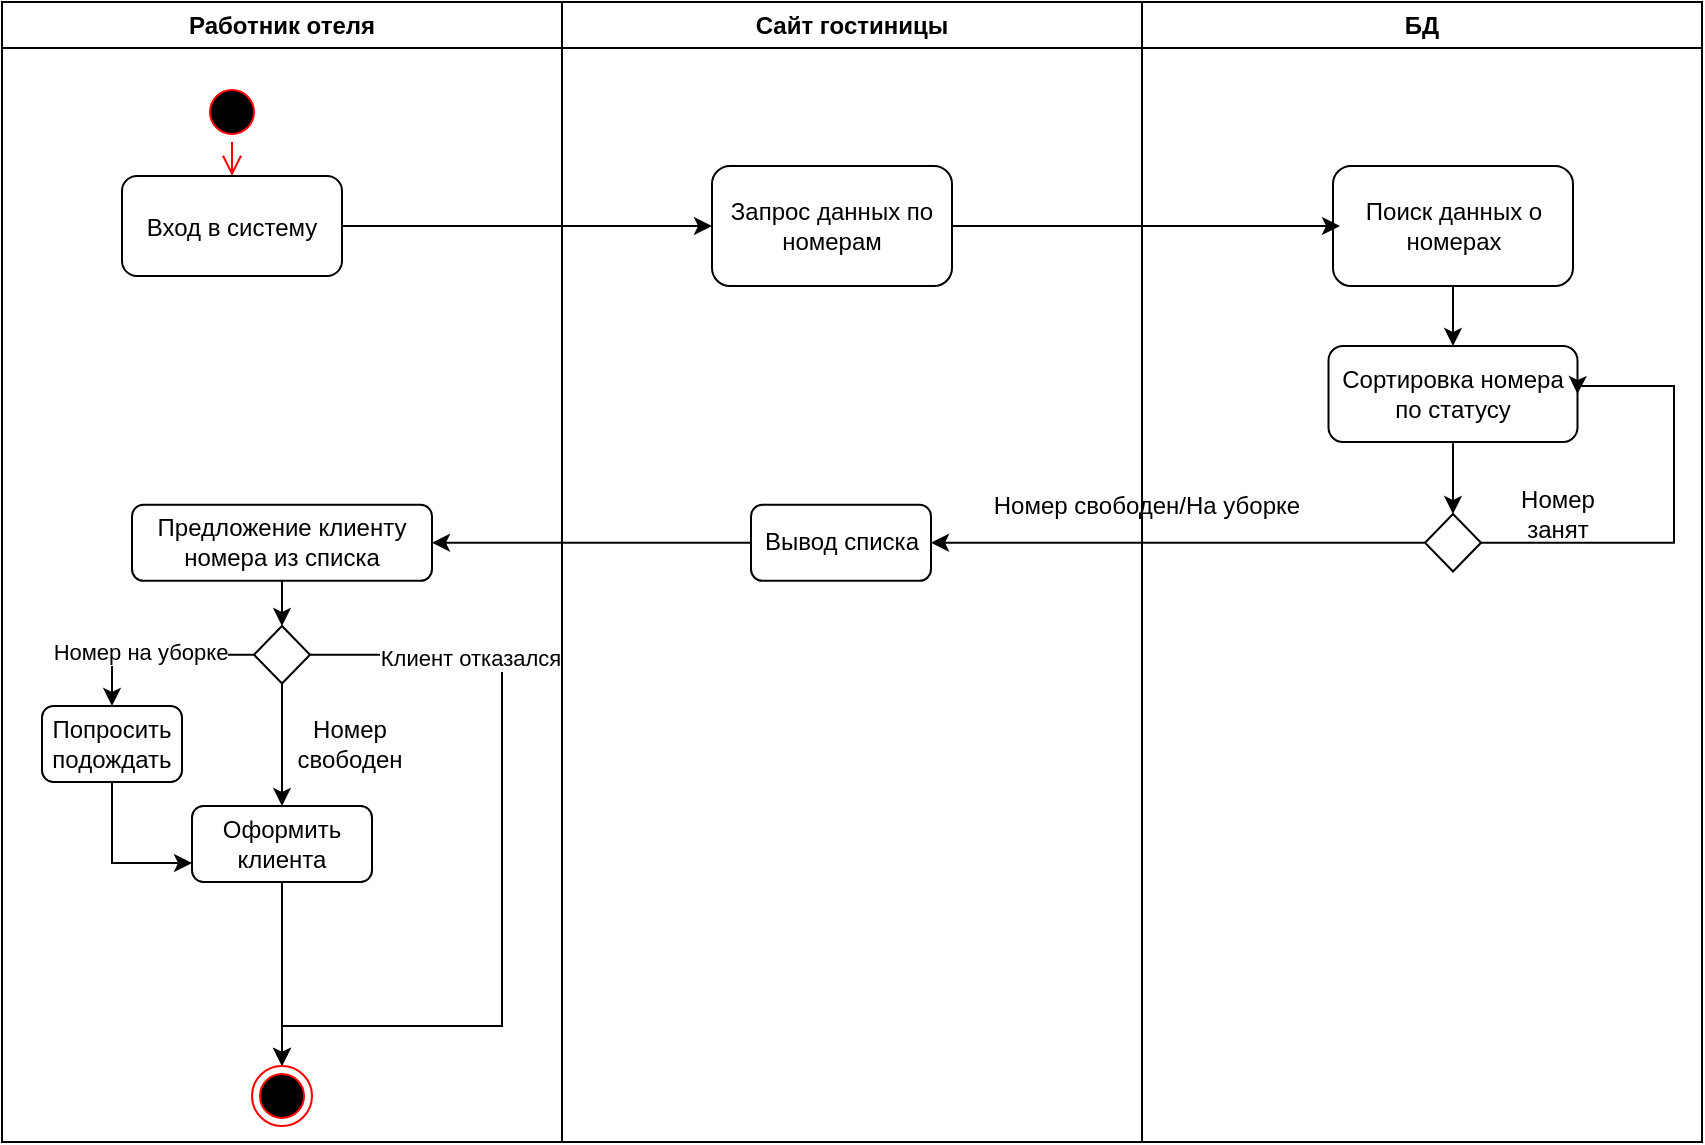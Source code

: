<mxfile version="14.7.2" type="device"><diagram name="Page-1" id="e7e014a7-5840-1c2e-5031-d8a46d1fe8dd"><mxGraphModel dx="959" dy="706" grid="1" gridSize="10" guides="1" tooltips="1" connect="1" arrows="1" fold="1" page="1" pageScale="1" pageWidth="1169" pageHeight="826" background="none" math="0" shadow="0"><root><mxCell id="0"/><mxCell id="1" parent="0"/><mxCell id="2" value="Работник отеля" style="swimlane;whiteSpace=wrap" parent="1" vertex="1"><mxGeometry x="150" y="128" width="280" height="570" as="geometry"/></mxCell><mxCell id="5" value="" style="ellipse;shape=startState;fillColor=#000000;strokeColor=#ff0000;" parent="2" vertex="1"><mxGeometry x="100" y="40" width="30" height="30" as="geometry"/></mxCell><mxCell id="6" value="" style="edgeStyle=elbowEdgeStyle;elbow=horizontal;verticalAlign=bottom;endArrow=open;endSize=8;strokeColor=#FF0000;endFill=1;rounded=0" parent="2" source="5" target="7" edge="1"><mxGeometry x="100" y="40" as="geometry"><mxPoint x="115" y="110" as="targetPoint"/></mxGeometry></mxCell><mxCell id="7" value="Вход в систему" style="rounded=1;" parent="2" vertex="1"><mxGeometry x="60" y="87" width="110" height="50" as="geometry"/></mxCell><mxCell id="JhCIKAR4NkjawZe6GfaR-38" value="&lt;font style=&quot;vertical-align: inherit&quot;&gt;&lt;font style=&quot;vertical-align: inherit&quot;&gt;Предложение клиенту номера из списка&lt;/font&gt;&lt;/font&gt;" style="rounded=1;whiteSpace=wrap;html=1;" vertex="1" parent="2"><mxGeometry x="65" y="251.38" width="150" height="38" as="geometry"/></mxCell><mxCell id="JhCIKAR4NkjawZe6GfaR-44" style="edgeStyle=orthogonalEdgeStyle;rounded=0;orthogonalLoop=1;jettySize=auto;html=1;exitX=0.5;exitY=1;exitDx=0;exitDy=0;entryX=0.5;entryY=0;entryDx=0;entryDy=0;" edge="1" parent="2" source="JhCIKAR4NkjawZe6GfaR-40" target="JhCIKAR4NkjawZe6GfaR-42"><mxGeometry relative="1" as="geometry"/></mxCell><mxCell id="JhCIKAR4NkjawZe6GfaR-45" value="Номер на уборке" style="edgeLabel;html=1;align=center;verticalAlign=middle;resizable=0;points=[];" vertex="1" connectable="0" parent="JhCIKAR4NkjawZe6GfaR-44"><mxGeometry x="0.18" y="-2" relative="1" as="geometry"><mxPoint as="offset"/></mxGeometry></mxCell><mxCell id="JhCIKAR4NkjawZe6GfaR-46" style="edgeStyle=orthogonalEdgeStyle;rounded=0;orthogonalLoop=1;jettySize=auto;html=1;exitX=1;exitY=0.5;exitDx=0;exitDy=0;entryX=0.5;entryY=0;entryDx=0;entryDy=0;" edge="1" parent="2" source="JhCIKAR4NkjawZe6GfaR-40" target="JhCIKAR4NkjawZe6GfaR-43"><mxGeometry relative="1" as="geometry"/></mxCell><mxCell id="JhCIKAR4NkjawZe6GfaR-49" style="edgeStyle=orthogonalEdgeStyle;rounded=0;orthogonalLoop=1;jettySize=auto;html=1;exitX=0.5;exitY=0;exitDx=0;exitDy=0;" edge="1" parent="2" source="JhCIKAR4NkjawZe6GfaR-40" target="38"><mxGeometry relative="1" as="geometry"><Array as="points"><mxPoint x="250" y="326"/><mxPoint x="250" y="512"/></Array></mxGeometry></mxCell><mxCell id="JhCIKAR4NkjawZe6GfaR-50" value="Клиент отказался" style="edgeLabel;html=1;align=center;verticalAlign=middle;resizable=0;points=[];" vertex="1" connectable="0" parent="JhCIKAR4NkjawZe6GfaR-49"><mxGeometry x="-0.613" y="-1" relative="1" as="geometry"><mxPoint as="offset"/></mxGeometry></mxCell><mxCell id="JhCIKAR4NkjawZe6GfaR-40" value="" style="rhombus;whiteSpace=wrap;html=1;rounded=0;direction=south;" vertex="1" parent="2"><mxGeometry x="126" y="312" width="28" height="28.75" as="geometry"/></mxCell><mxCell id="JhCIKAR4NkjawZe6GfaR-41" value="" style="endArrow=classic;html=1;exitX=0.5;exitY=1;exitDx=0;exitDy=0;entryX=0;entryY=0.5;entryDx=0;entryDy=0;entryPerimeter=0;" edge="1" parent="2" source="JhCIKAR4NkjawZe6GfaR-38" target="JhCIKAR4NkjawZe6GfaR-40"><mxGeometry width="50" height="50" relative="1" as="geometry"><mxPoint x="410" y="242" as="sourcePoint"/><mxPoint x="460" y="192" as="targetPoint"/></mxGeometry></mxCell><mxCell id="JhCIKAR4NkjawZe6GfaR-51" style="edgeStyle=orthogonalEdgeStyle;rounded=0;orthogonalLoop=1;jettySize=auto;html=1;exitX=0.5;exitY=1;exitDx=0;exitDy=0;entryX=0;entryY=0.75;entryDx=0;entryDy=0;" edge="1" parent="2" source="JhCIKAR4NkjawZe6GfaR-42" target="JhCIKAR4NkjawZe6GfaR-43"><mxGeometry relative="1" as="geometry"/></mxCell><mxCell id="JhCIKAR4NkjawZe6GfaR-42" value="Попросить подождать" style="rounded=1;whiteSpace=wrap;html=1;" vertex="1" parent="2"><mxGeometry x="20" y="352" width="70" height="38" as="geometry"/></mxCell><mxCell id="JhCIKAR4NkjawZe6GfaR-52" style="edgeStyle=orthogonalEdgeStyle;rounded=0;orthogonalLoop=1;jettySize=auto;html=1;exitX=0.5;exitY=1;exitDx=0;exitDy=0;" edge="1" parent="2" source="JhCIKAR4NkjawZe6GfaR-43" target="38"><mxGeometry relative="1" as="geometry"/></mxCell><mxCell id="JhCIKAR4NkjawZe6GfaR-43" value="Оформить клиента" style="rounded=1;whiteSpace=wrap;html=1;" vertex="1" parent="2"><mxGeometry x="95" y="402" width="90" height="38" as="geometry"/></mxCell><mxCell id="JhCIKAR4NkjawZe6GfaR-47" value="Номер свободен" style="text;html=1;strokeColor=none;fillColor=none;align=center;verticalAlign=middle;whiteSpace=wrap;rounded=0;" vertex="1" parent="2"><mxGeometry x="154" y="361" width="40" height="20" as="geometry"/></mxCell><mxCell id="38" value="" style="ellipse;shape=endState;fillColor=#000000;strokeColor=#ff0000" parent="2" vertex="1"><mxGeometry x="125" y="532" width="30" height="30" as="geometry"/></mxCell><mxCell id="3" value="Сайт гостиницы" style="swimlane;whiteSpace=wrap;startSize=23;" parent="1" vertex="1"><mxGeometry x="430" y="128" width="290" height="570" as="geometry"/></mxCell><mxCell id="o9dpWRaGEgKbfmnYbQvz-41" value="Запрос данных по номерам" style="rounded=1;whiteSpace=wrap;html=1;" parent="3" vertex="1"><mxGeometry x="75" y="82" width="120" height="60" as="geometry"/></mxCell><mxCell id="o9dpWRaGEgKbfmnYbQvz-54" value="Вывод списка" style="rounded=1;whiteSpace=wrap;html=1;" parent="3" vertex="1"><mxGeometry x="94.5" y="251.38" width="90" height="38" as="geometry"/></mxCell><mxCell id="4" value="БД" style="swimlane;whiteSpace=wrap;startSize=23;" parent="1" vertex="1"><mxGeometry x="720" y="128" width="280" height="570" as="geometry"/></mxCell><mxCell id="o9dpWRaGEgKbfmnYbQvz-42" value="Поиск данных о номерах" style="rounded=1;whiteSpace=wrap;html=1;" parent="4" vertex="1"><mxGeometry x="95.5" y="82" width="120" height="60" as="geometry"/></mxCell><mxCell id="o9dpWRaGEgKbfmnYbQvz-47" value="Сортировка номера по статусу" style="rounded=1;whiteSpace=wrap;html=1;" parent="4" vertex="1"><mxGeometry x="93.25" y="172" width="124.5" height="48" as="geometry"/></mxCell><mxCell id="o9dpWRaGEgKbfmnYbQvz-48" value="" style="endArrow=classic;html=1;entryX=0.5;entryY=0;entryDx=0;entryDy=0;exitX=0.5;exitY=1;exitDx=0;exitDy=0;" parent="4" source="o9dpWRaGEgKbfmnYbQvz-42" target="o9dpWRaGEgKbfmnYbQvz-47" edge="1"><mxGeometry width="50" height="50" relative="1" as="geometry"><mxPoint x="-184.5" y="332" as="sourcePoint"/><mxPoint x="-134.5" y="282" as="targetPoint"/></mxGeometry></mxCell><mxCell id="o9dpWRaGEgKbfmnYbQvz-52" style="edgeStyle=orthogonalEdgeStyle;rounded=0;orthogonalLoop=1;jettySize=auto;html=1;exitX=0.5;exitY=0;exitDx=0;exitDy=0;entryX=1;entryY=0.5;entryDx=0;entryDy=0;" parent="4" source="o9dpWRaGEgKbfmnYbQvz-49" target="o9dpWRaGEgKbfmnYbQvz-47" edge="1"><mxGeometry relative="1" as="geometry"><Array as="points"><mxPoint x="266" y="270"/><mxPoint x="266" y="192"/><mxPoint x="218" y="192"/></Array></mxGeometry></mxCell><mxCell id="o9dpWRaGEgKbfmnYbQvz-49" value="" style="rhombus;whiteSpace=wrap;html=1;rounded=0;direction=south;" parent="4" vertex="1"><mxGeometry x="141.5" y="256" width="28" height="28.75" as="geometry"/></mxCell><mxCell id="o9dpWRaGEgKbfmnYbQvz-50" value="" style="endArrow=classic;html=1;entryX=0;entryY=0.5;entryDx=0;entryDy=0;exitX=0.5;exitY=1;exitDx=0;exitDy=0;" parent="4" source="o9dpWRaGEgKbfmnYbQvz-47" target="o9dpWRaGEgKbfmnYbQvz-49" edge="1"><mxGeometry width="50" height="50" relative="1" as="geometry"><mxPoint x="-184.5" y="332" as="sourcePoint"/><mxPoint x="-134.5" y="282" as="targetPoint"/></mxGeometry></mxCell><mxCell id="o9dpWRaGEgKbfmnYbQvz-53" value="Номер занят" style="text;html=1;strokeColor=none;fillColor=none;align=center;verticalAlign=middle;whiteSpace=wrap;rounded=0;" parent="4" vertex="1"><mxGeometry x="180" y="242" width="55.5" height="28" as="geometry"/></mxCell><mxCell id="o9dpWRaGEgKbfmnYbQvz-56" value="Номер свободен/На уборке" style="text;html=1;strokeColor=none;fillColor=none;align=center;verticalAlign=middle;whiteSpace=wrap;rounded=0;" parent="4" vertex="1"><mxGeometry x="-120" y="242" width="245" height="20" as="geometry"/></mxCell><mxCell id="o9dpWRaGEgKbfmnYbQvz-43" value="" style="endArrow=classic;html=1;exitX=1;exitY=0.5;exitDx=0;exitDy=0;entryX=0;entryY=0.5;entryDx=0;entryDy=0;" parent="1" source="7" target="o9dpWRaGEgKbfmnYbQvz-41" edge="1"><mxGeometry width="50" height="50" relative="1" as="geometry"><mxPoint x="540" y="470" as="sourcePoint"/><mxPoint x="590" y="420" as="targetPoint"/></mxGeometry></mxCell><mxCell id="o9dpWRaGEgKbfmnYbQvz-44" value="" style="endArrow=classic;html=1;exitX=1;exitY=0.5;exitDx=0;exitDy=0;" parent="1" source="o9dpWRaGEgKbfmnYbQvz-41" edge="1"><mxGeometry width="50" height="50" relative="1" as="geometry"><mxPoint x="630" y="230" as="sourcePoint"/><mxPoint x="819" y="240" as="targetPoint"/></mxGeometry></mxCell><mxCell id="o9dpWRaGEgKbfmnYbQvz-55" value="" style="endArrow=classic;html=1;exitX=0.5;exitY=1;exitDx=0;exitDy=0;entryX=1;entryY=0.5;entryDx=0;entryDy=0;" parent="1" source="o9dpWRaGEgKbfmnYbQvz-49" target="o9dpWRaGEgKbfmnYbQvz-54" edge="1"><mxGeometry width="50" height="50" relative="1" as="geometry"><mxPoint x="570" y="450" as="sourcePoint"/><mxPoint x="620" y="400" as="targetPoint"/></mxGeometry></mxCell><mxCell id="JhCIKAR4NkjawZe6GfaR-39" value="" style="endArrow=classic;html=1;entryX=1;entryY=0.5;entryDx=0;entryDy=0;exitX=0;exitY=0.5;exitDx=0;exitDy=0;" edge="1" parent="1" source="o9dpWRaGEgKbfmnYbQvz-54" target="JhCIKAR4NkjawZe6GfaR-38"><mxGeometry width="50" height="50" relative="1" as="geometry"><mxPoint x="480" y="370" as="sourcePoint"/><mxPoint x="530" y="320" as="targetPoint"/></mxGeometry></mxCell></root></mxGraphModel></diagram></mxfile>